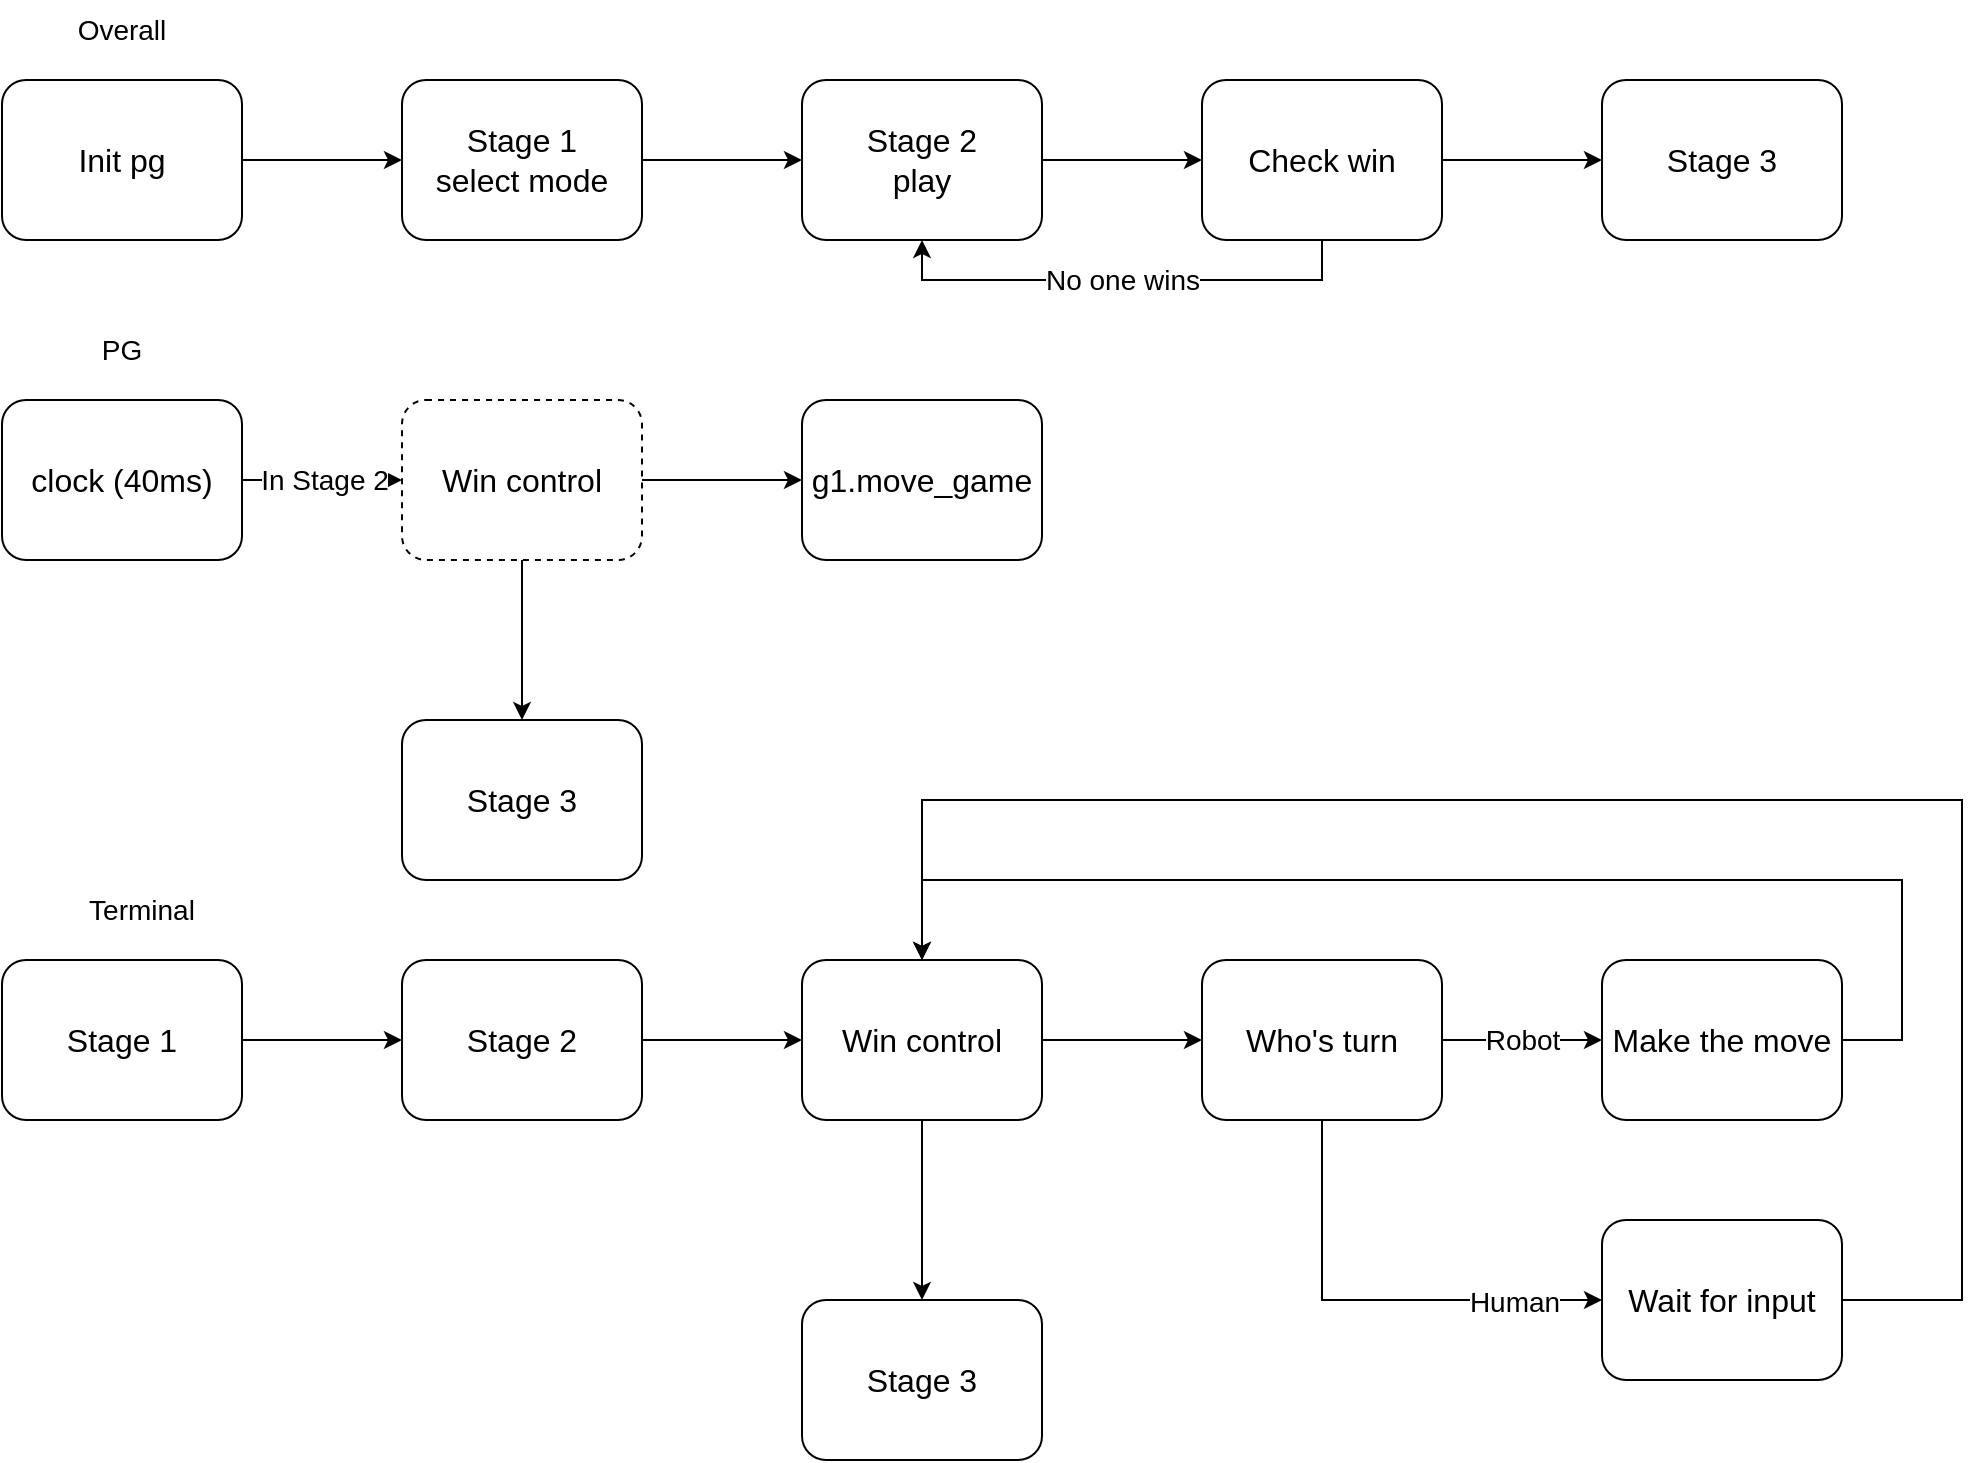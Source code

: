 <mxfile version="24.7.5">
  <diagram name="Page-1" id="wXmF-fuLGm0mxWZQEdY5">
    <mxGraphModel dx="947" dy="634" grid="1" gridSize="10" guides="1" tooltips="1" connect="1" arrows="1" fold="1" page="1" pageScale="1" pageWidth="827" pageHeight="1169" math="0" shadow="0">
      <root>
        <mxCell id="0" />
        <mxCell id="1" parent="0" />
        <mxCell id="bXj7kJ62UDrrAAIs9aHI-4" value="" style="edgeStyle=orthogonalEdgeStyle;rounded=0;orthogonalLoop=1;jettySize=auto;html=1;" parent="1" source="bXj7kJ62UDrrAAIs9aHI-1" target="bXj7kJ62UDrrAAIs9aHI-3" edge="1">
          <mxGeometry relative="1" as="geometry" />
        </mxCell>
        <mxCell id="bXj7kJ62UDrrAAIs9aHI-1" value="&lt;font style=&quot;font-size: 16px;&quot;&gt;Init pg&lt;/font&gt;" style="rounded=1;whiteSpace=wrap;html=1;" parent="1" vertex="1">
          <mxGeometry x="40" y="40" width="120" height="80" as="geometry" />
        </mxCell>
        <mxCell id="bXj7kJ62UDrrAAIs9aHI-6" value="" style="edgeStyle=orthogonalEdgeStyle;rounded=0;orthogonalLoop=1;jettySize=auto;html=1;" parent="1" source="bXj7kJ62UDrrAAIs9aHI-3" target="bXj7kJ62UDrrAAIs9aHI-5" edge="1">
          <mxGeometry relative="1" as="geometry" />
        </mxCell>
        <mxCell id="bXj7kJ62UDrrAAIs9aHI-3" value="&lt;font style=&quot;font-size: 16px;&quot;&gt;Stage 1&lt;/font&gt;&lt;div&gt;&lt;font style=&quot;font-size: 16px;&quot;&gt;select mode&lt;/font&gt;&lt;/div&gt;" style="rounded=1;whiteSpace=wrap;html=1;" parent="1" vertex="1">
          <mxGeometry x="240" y="40" width="120" height="80" as="geometry" />
        </mxCell>
        <mxCell id="bXj7kJ62UDrrAAIs9aHI-8" value="" style="edgeStyle=orthogonalEdgeStyle;rounded=0;orthogonalLoop=1;jettySize=auto;html=1;" parent="1" source="bXj7kJ62UDrrAAIs9aHI-5" target="bXj7kJ62UDrrAAIs9aHI-7" edge="1">
          <mxGeometry relative="1" as="geometry" />
        </mxCell>
        <mxCell id="bXj7kJ62UDrrAAIs9aHI-5" value="&lt;font style=&quot;font-size: 16px;&quot;&gt;Stage 2&lt;/font&gt;&lt;div&gt;&lt;span style=&quot;font-size: 16px;&quot;&gt;play&lt;/span&gt;&lt;/div&gt;" style="rounded=1;whiteSpace=wrap;html=1;" parent="1" vertex="1">
          <mxGeometry x="440" y="40" width="120" height="80" as="geometry" />
        </mxCell>
        <mxCell id="bXj7kJ62UDrrAAIs9aHI-9" value="&lt;font style=&quot;font-size: 14px;&quot;&gt;No one wins&lt;/font&gt;" style="edgeStyle=orthogonalEdgeStyle;rounded=0;orthogonalLoop=1;jettySize=auto;html=1;exitX=0.5;exitY=1;exitDx=0;exitDy=0;entryX=0.5;entryY=1;entryDx=0;entryDy=0;" parent="1" source="bXj7kJ62UDrrAAIs9aHI-7" target="bXj7kJ62UDrrAAIs9aHI-5" edge="1">
          <mxGeometry relative="1" as="geometry" />
        </mxCell>
        <mxCell id="bXj7kJ62UDrrAAIs9aHI-11" value="" style="edgeStyle=orthogonalEdgeStyle;rounded=0;orthogonalLoop=1;jettySize=auto;html=1;" parent="1" source="bXj7kJ62UDrrAAIs9aHI-7" target="bXj7kJ62UDrrAAIs9aHI-10" edge="1">
          <mxGeometry relative="1" as="geometry" />
        </mxCell>
        <mxCell id="bXj7kJ62UDrrAAIs9aHI-7" value="&lt;span style=&quot;font-size: 16px;&quot;&gt;Check win&lt;/span&gt;" style="rounded=1;whiteSpace=wrap;html=1;" parent="1" vertex="1">
          <mxGeometry x="640" y="40" width="120" height="80" as="geometry" />
        </mxCell>
        <mxCell id="bXj7kJ62UDrrAAIs9aHI-10" value="&lt;span style=&quot;font-size: 16px;&quot;&gt;Stage 3&lt;/span&gt;" style="rounded=1;whiteSpace=wrap;html=1;" parent="1" vertex="1">
          <mxGeometry x="840" y="40" width="120" height="80" as="geometry" />
        </mxCell>
        <mxCell id="wEO250OQJmiKmD4B9Kvc-3" value="" style="edgeStyle=orthogonalEdgeStyle;rounded=0;orthogonalLoop=1;jettySize=auto;html=1;" parent="1" source="wEO250OQJmiKmD4B9Kvc-1" target="wEO250OQJmiKmD4B9Kvc-2" edge="1">
          <mxGeometry relative="1" as="geometry" />
        </mxCell>
        <mxCell id="wEO250OQJmiKmD4B9Kvc-4" value="&lt;font style=&quot;font-size: 14px;&quot;&gt;In Stage 2&lt;/font&gt;" style="edgeLabel;html=1;align=center;verticalAlign=middle;resizable=0;points=[];" parent="wEO250OQJmiKmD4B9Kvc-3" vertex="1" connectable="0">
          <mxGeometry x="0.009" relative="1" as="geometry">
            <mxPoint as="offset" />
          </mxGeometry>
        </mxCell>
        <mxCell id="wEO250OQJmiKmD4B9Kvc-1" value="&lt;span style=&quot;font-size: 16px;&quot;&gt;clock (40ms)&lt;/span&gt;" style="rounded=1;whiteSpace=wrap;html=1;" parent="1" vertex="1">
          <mxGeometry x="40" y="200" width="120" height="80" as="geometry" />
        </mxCell>
        <mxCell id="wEO250OQJmiKmD4B9Kvc-6" value="" style="edgeStyle=orthogonalEdgeStyle;rounded=0;orthogonalLoop=1;jettySize=auto;html=1;" parent="1" source="wEO250OQJmiKmD4B9Kvc-2" target="wEO250OQJmiKmD4B9Kvc-5" edge="1">
          <mxGeometry relative="1" as="geometry" />
        </mxCell>
        <mxCell id="wEO250OQJmiKmD4B9Kvc-8" value="" style="edgeStyle=orthogonalEdgeStyle;rounded=0;orthogonalLoop=1;jettySize=auto;html=1;" parent="1" source="wEO250OQJmiKmD4B9Kvc-2" target="wEO250OQJmiKmD4B9Kvc-7" edge="1">
          <mxGeometry relative="1" as="geometry" />
        </mxCell>
        <mxCell id="wEO250OQJmiKmD4B9Kvc-2" value="&lt;span style=&quot;font-size: 16px;&quot;&gt;Win control&lt;/span&gt;" style="rounded=1;whiteSpace=wrap;html=1;dashed=1;" parent="1" vertex="1">
          <mxGeometry x="240" y="200" width="120" height="80" as="geometry" />
        </mxCell>
        <mxCell id="wEO250OQJmiKmD4B9Kvc-5" value="&lt;span style=&quot;font-size: 16px;&quot;&gt;g1.move_game&lt;/span&gt;" style="rounded=1;whiteSpace=wrap;html=1;" parent="1" vertex="1">
          <mxGeometry x="440" y="200" width="120" height="80" as="geometry" />
        </mxCell>
        <mxCell id="wEO250OQJmiKmD4B9Kvc-7" value="&lt;span style=&quot;font-size: 16px;&quot;&gt;Stage 3&lt;/span&gt;" style="rounded=1;whiteSpace=wrap;html=1;" parent="1" vertex="1">
          <mxGeometry x="240" y="360" width="120" height="80" as="geometry" />
        </mxCell>
        <mxCell id="8efd6OQNmuwqotCw3rKw-12" value="" style="edgeStyle=orthogonalEdgeStyle;rounded=0;orthogonalLoop=1;jettySize=auto;html=1;" edge="1" parent="1" source="8efd6OQNmuwqotCw3rKw-1" target="8efd6OQNmuwqotCw3rKw-11">
          <mxGeometry relative="1" as="geometry" />
        </mxCell>
        <mxCell id="8efd6OQNmuwqotCw3rKw-1" value="&lt;span style=&quot;font-size: 16px;&quot;&gt;Stage 1&lt;/span&gt;" style="rounded=1;whiteSpace=wrap;html=1;" vertex="1" parent="1">
          <mxGeometry x="40" y="480" width="120" height="80" as="geometry" />
        </mxCell>
        <mxCell id="8efd6OQNmuwqotCw3rKw-8" value="&lt;font style=&quot;font-size: 14px;&quot;&gt;Overall&lt;/font&gt;" style="text;html=1;align=center;verticalAlign=middle;whiteSpace=wrap;rounded=0;" vertex="1" parent="1">
          <mxGeometry x="70" width="60" height="30" as="geometry" />
        </mxCell>
        <mxCell id="8efd6OQNmuwqotCw3rKw-9" value="&lt;font style=&quot;font-size: 14px;&quot;&gt;PG&lt;/font&gt;" style="text;html=1;align=center;verticalAlign=middle;whiteSpace=wrap;rounded=0;" vertex="1" parent="1">
          <mxGeometry x="70" y="160" width="60" height="30" as="geometry" />
        </mxCell>
        <mxCell id="8efd6OQNmuwqotCw3rKw-10" value="&lt;font style=&quot;font-size: 14px;&quot;&gt;Terminal&lt;/font&gt;" style="text;html=1;align=center;verticalAlign=middle;whiteSpace=wrap;rounded=0;" vertex="1" parent="1">
          <mxGeometry x="80" y="440" width="60" height="30" as="geometry" />
        </mxCell>
        <mxCell id="8efd6OQNmuwqotCw3rKw-23" value="" style="edgeStyle=orthogonalEdgeStyle;rounded=0;orthogonalLoop=1;jettySize=auto;html=1;" edge="1" parent="1" source="8efd6OQNmuwqotCw3rKw-11" target="8efd6OQNmuwqotCw3rKw-22">
          <mxGeometry relative="1" as="geometry" />
        </mxCell>
        <mxCell id="8efd6OQNmuwqotCw3rKw-11" value="&lt;span style=&quot;font-size: 16px;&quot;&gt;Stage 2&lt;/span&gt;" style="rounded=1;whiteSpace=wrap;html=1;" vertex="1" parent="1">
          <mxGeometry x="240" y="480" width="120" height="80" as="geometry" />
        </mxCell>
        <mxCell id="8efd6OQNmuwqotCw3rKw-16" value="&lt;font style=&quot;font-size: 14px;&quot;&gt;Robot&lt;/font&gt;" style="edgeStyle=orthogonalEdgeStyle;rounded=0;orthogonalLoop=1;jettySize=auto;html=1;" edge="1" parent="1" source="8efd6OQNmuwqotCw3rKw-13" target="8efd6OQNmuwqotCw3rKw-15">
          <mxGeometry relative="1" as="geometry" />
        </mxCell>
        <mxCell id="8efd6OQNmuwqotCw3rKw-18" value="" style="edgeStyle=orthogonalEdgeStyle;rounded=0;orthogonalLoop=1;jettySize=auto;html=1;exitX=0.5;exitY=1;exitDx=0;exitDy=0;" edge="1" parent="1" source="8efd6OQNmuwqotCw3rKw-13" target="8efd6OQNmuwqotCw3rKw-17">
          <mxGeometry relative="1" as="geometry">
            <Array as="points">
              <mxPoint x="700" y="650" />
            </Array>
          </mxGeometry>
        </mxCell>
        <mxCell id="8efd6OQNmuwqotCw3rKw-20" value="&lt;font style=&quot;font-size: 14px;&quot;&gt;Human&lt;/font&gt;" style="edgeLabel;html=1;align=center;verticalAlign=middle;resizable=0;points=[];" vertex="1" connectable="0" parent="8efd6OQNmuwqotCw3rKw-18">
          <mxGeometry x="0.612" y="-1" relative="1" as="geometry">
            <mxPoint as="offset" />
          </mxGeometry>
        </mxCell>
        <mxCell id="8efd6OQNmuwqotCw3rKw-13" value="&lt;span style=&quot;font-size: 16px;&quot;&gt;Who&#39;s turn&lt;/span&gt;" style="rounded=1;whiteSpace=wrap;html=1;" vertex="1" parent="1">
          <mxGeometry x="640" y="480" width="120" height="80" as="geometry" />
        </mxCell>
        <mxCell id="8efd6OQNmuwqotCw3rKw-19" style="edgeStyle=orthogonalEdgeStyle;rounded=0;orthogonalLoop=1;jettySize=auto;html=1;exitX=1;exitY=0.5;exitDx=0;exitDy=0;entryX=0.5;entryY=0;entryDx=0;entryDy=0;" edge="1" parent="1" source="8efd6OQNmuwqotCw3rKw-15" target="8efd6OQNmuwqotCw3rKw-22">
          <mxGeometry relative="1" as="geometry">
            <Array as="points">
              <mxPoint x="990" y="520" />
              <mxPoint x="990" y="440" />
              <mxPoint x="500" y="440" />
            </Array>
          </mxGeometry>
        </mxCell>
        <mxCell id="8efd6OQNmuwqotCw3rKw-15" value="&lt;span style=&quot;font-size: 16px;&quot;&gt;Make the move&lt;/span&gt;" style="rounded=1;whiteSpace=wrap;html=1;" vertex="1" parent="1">
          <mxGeometry x="840" y="480" width="120" height="80" as="geometry" />
        </mxCell>
        <mxCell id="8efd6OQNmuwqotCw3rKw-21" style="edgeStyle=orthogonalEdgeStyle;rounded=0;orthogonalLoop=1;jettySize=auto;html=1;exitX=1;exitY=0.5;exitDx=0;exitDy=0;entryX=0.5;entryY=0;entryDx=0;entryDy=0;" edge="1" parent="1" source="8efd6OQNmuwqotCw3rKw-17" target="8efd6OQNmuwqotCw3rKw-22">
          <mxGeometry relative="1" as="geometry">
            <Array as="points">
              <mxPoint x="1020" y="650" />
              <mxPoint x="1020" y="400" />
              <mxPoint x="500" y="400" />
            </Array>
          </mxGeometry>
        </mxCell>
        <mxCell id="8efd6OQNmuwqotCw3rKw-17" value="&lt;span style=&quot;font-size: 16px;&quot;&gt;Wait for input&lt;/span&gt;" style="rounded=1;whiteSpace=wrap;html=1;" vertex="1" parent="1">
          <mxGeometry x="840" y="610" width="120" height="80" as="geometry" />
        </mxCell>
        <mxCell id="8efd6OQNmuwqotCw3rKw-24" style="edgeStyle=orthogonalEdgeStyle;rounded=0;orthogonalLoop=1;jettySize=auto;html=1;exitX=1;exitY=0.5;exitDx=0;exitDy=0;entryX=0;entryY=0.5;entryDx=0;entryDy=0;" edge="1" parent="1" source="8efd6OQNmuwqotCw3rKw-22" target="8efd6OQNmuwqotCw3rKw-13">
          <mxGeometry relative="1" as="geometry" />
        </mxCell>
        <mxCell id="8efd6OQNmuwqotCw3rKw-26" value="" style="edgeStyle=orthogonalEdgeStyle;rounded=0;orthogonalLoop=1;jettySize=auto;html=1;" edge="1" parent="1" source="8efd6OQNmuwqotCw3rKw-22" target="8efd6OQNmuwqotCw3rKw-25">
          <mxGeometry relative="1" as="geometry" />
        </mxCell>
        <mxCell id="8efd6OQNmuwqotCw3rKw-22" value="&lt;span style=&quot;font-size: 16px;&quot;&gt;Win control&lt;/span&gt;" style="rounded=1;whiteSpace=wrap;html=1;" vertex="1" parent="1">
          <mxGeometry x="440" y="480" width="120" height="80" as="geometry" />
        </mxCell>
        <mxCell id="8efd6OQNmuwqotCw3rKw-25" value="&lt;span style=&quot;font-size: 16px;&quot;&gt;Stage 3&lt;/span&gt;" style="rounded=1;whiteSpace=wrap;html=1;" vertex="1" parent="1">
          <mxGeometry x="440" y="650" width="120" height="80" as="geometry" />
        </mxCell>
      </root>
    </mxGraphModel>
  </diagram>
</mxfile>
